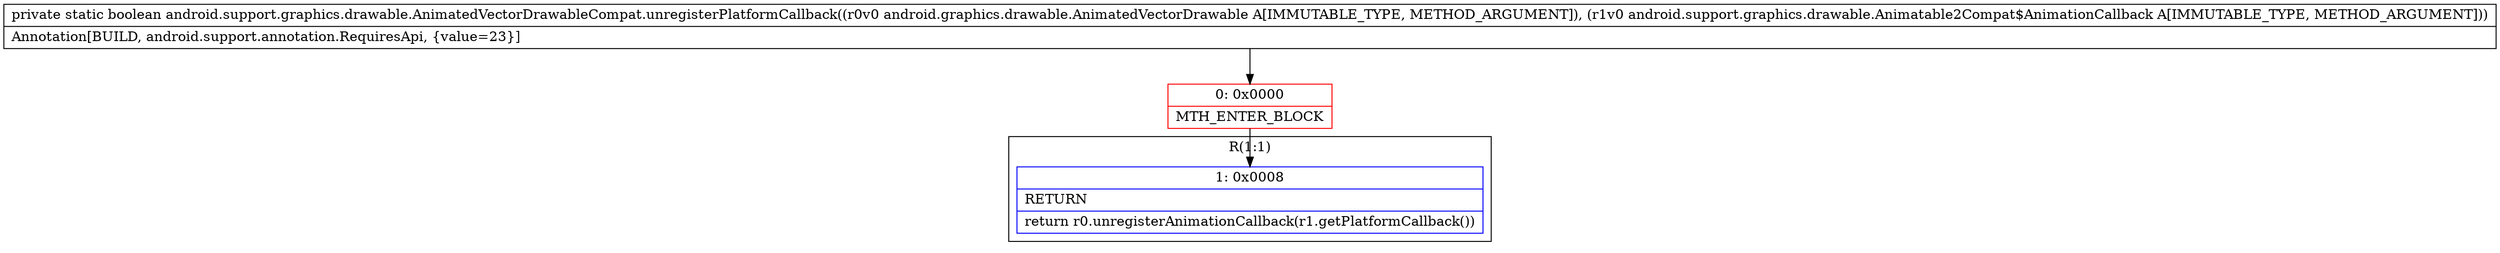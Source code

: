 digraph "CFG forandroid.support.graphics.drawable.AnimatedVectorDrawableCompat.unregisterPlatformCallback(Landroid\/graphics\/drawable\/AnimatedVectorDrawable;Landroid\/support\/graphics\/drawable\/Animatable2Compat$AnimationCallback;)Z" {
subgraph cluster_Region_610297363 {
label = "R(1:1)";
node [shape=record,color=blue];
Node_1 [shape=record,label="{1\:\ 0x0008|RETURN\l|return r0.unregisterAnimationCallback(r1.getPlatformCallback())\l}"];
}
Node_0 [shape=record,color=red,label="{0\:\ 0x0000|MTH_ENTER_BLOCK\l}"];
MethodNode[shape=record,label="{private static boolean android.support.graphics.drawable.AnimatedVectorDrawableCompat.unregisterPlatformCallback((r0v0 android.graphics.drawable.AnimatedVectorDrawable A[IMMUTABLE_TYPE, METHOD_ARGUMENT]), (r1v0 android.support.graphics.drawable.Animatable2Compat$AnimationCallback A[IMMUTABLE_TYPE, METHOD_ARGUMENT]))  | Annotation[BUILD, android.support.annotation.RequiresApi, \{value=23\}]\l}"];
MethodNode -> Node_0;
Node_0 -> Node_1;
}

